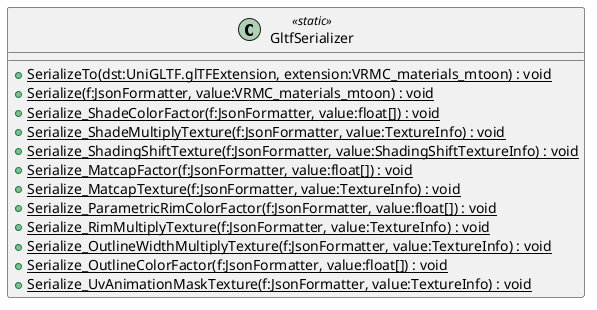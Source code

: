 @startuml
class GltfSerializer <<static>> {
    + {static} SerializeTo(dst:UniGLTF.glTFExtension, extension:VRMC_materials_mtoon) : void
    + {static} Serialize(f:JsonFormatter, value:VRMC_materials_mtoon) : void
    + {static} Serialize_ShadeColorFactor(f:JsonFormatter, value:float[]) : void
    + {static} Serialize_ShadeMultiplyTexture(f:JsonFormatter, value:TextureInfo) : void
    + {static} Serialize_ShadingShiftTexture(f:JsonFormatter, value:ShadingShiftTextureInfo) : void
    + {static} Serialize_MatcapFactor(f:JsonFormatter, value:float[]) : void
    + {static} Serialize_MatcapTexture(f:JsonFormatter, value:TextureInfo) : void
    + {static} Serialize_ParametricRimColorFactor(f:JsonFormatter, value:float[]) : void
    + {static} Serialize_RimMultiplyTexture(f:JsonFormatter, value:TextureInfo) : void
    + {static} Serialize_OutlineWidthMultiplyTexture(f:JsonFormatter, value:TextureInfo) : void
    + {static} Serialize_OutlineColorFactor(f:JsonFormatter, value:float[]) : void
    + {static} Serialize_UvAnimationMaskTexture(f:JsonFormatter, value:TextureInfo) : void
}
@enduml
